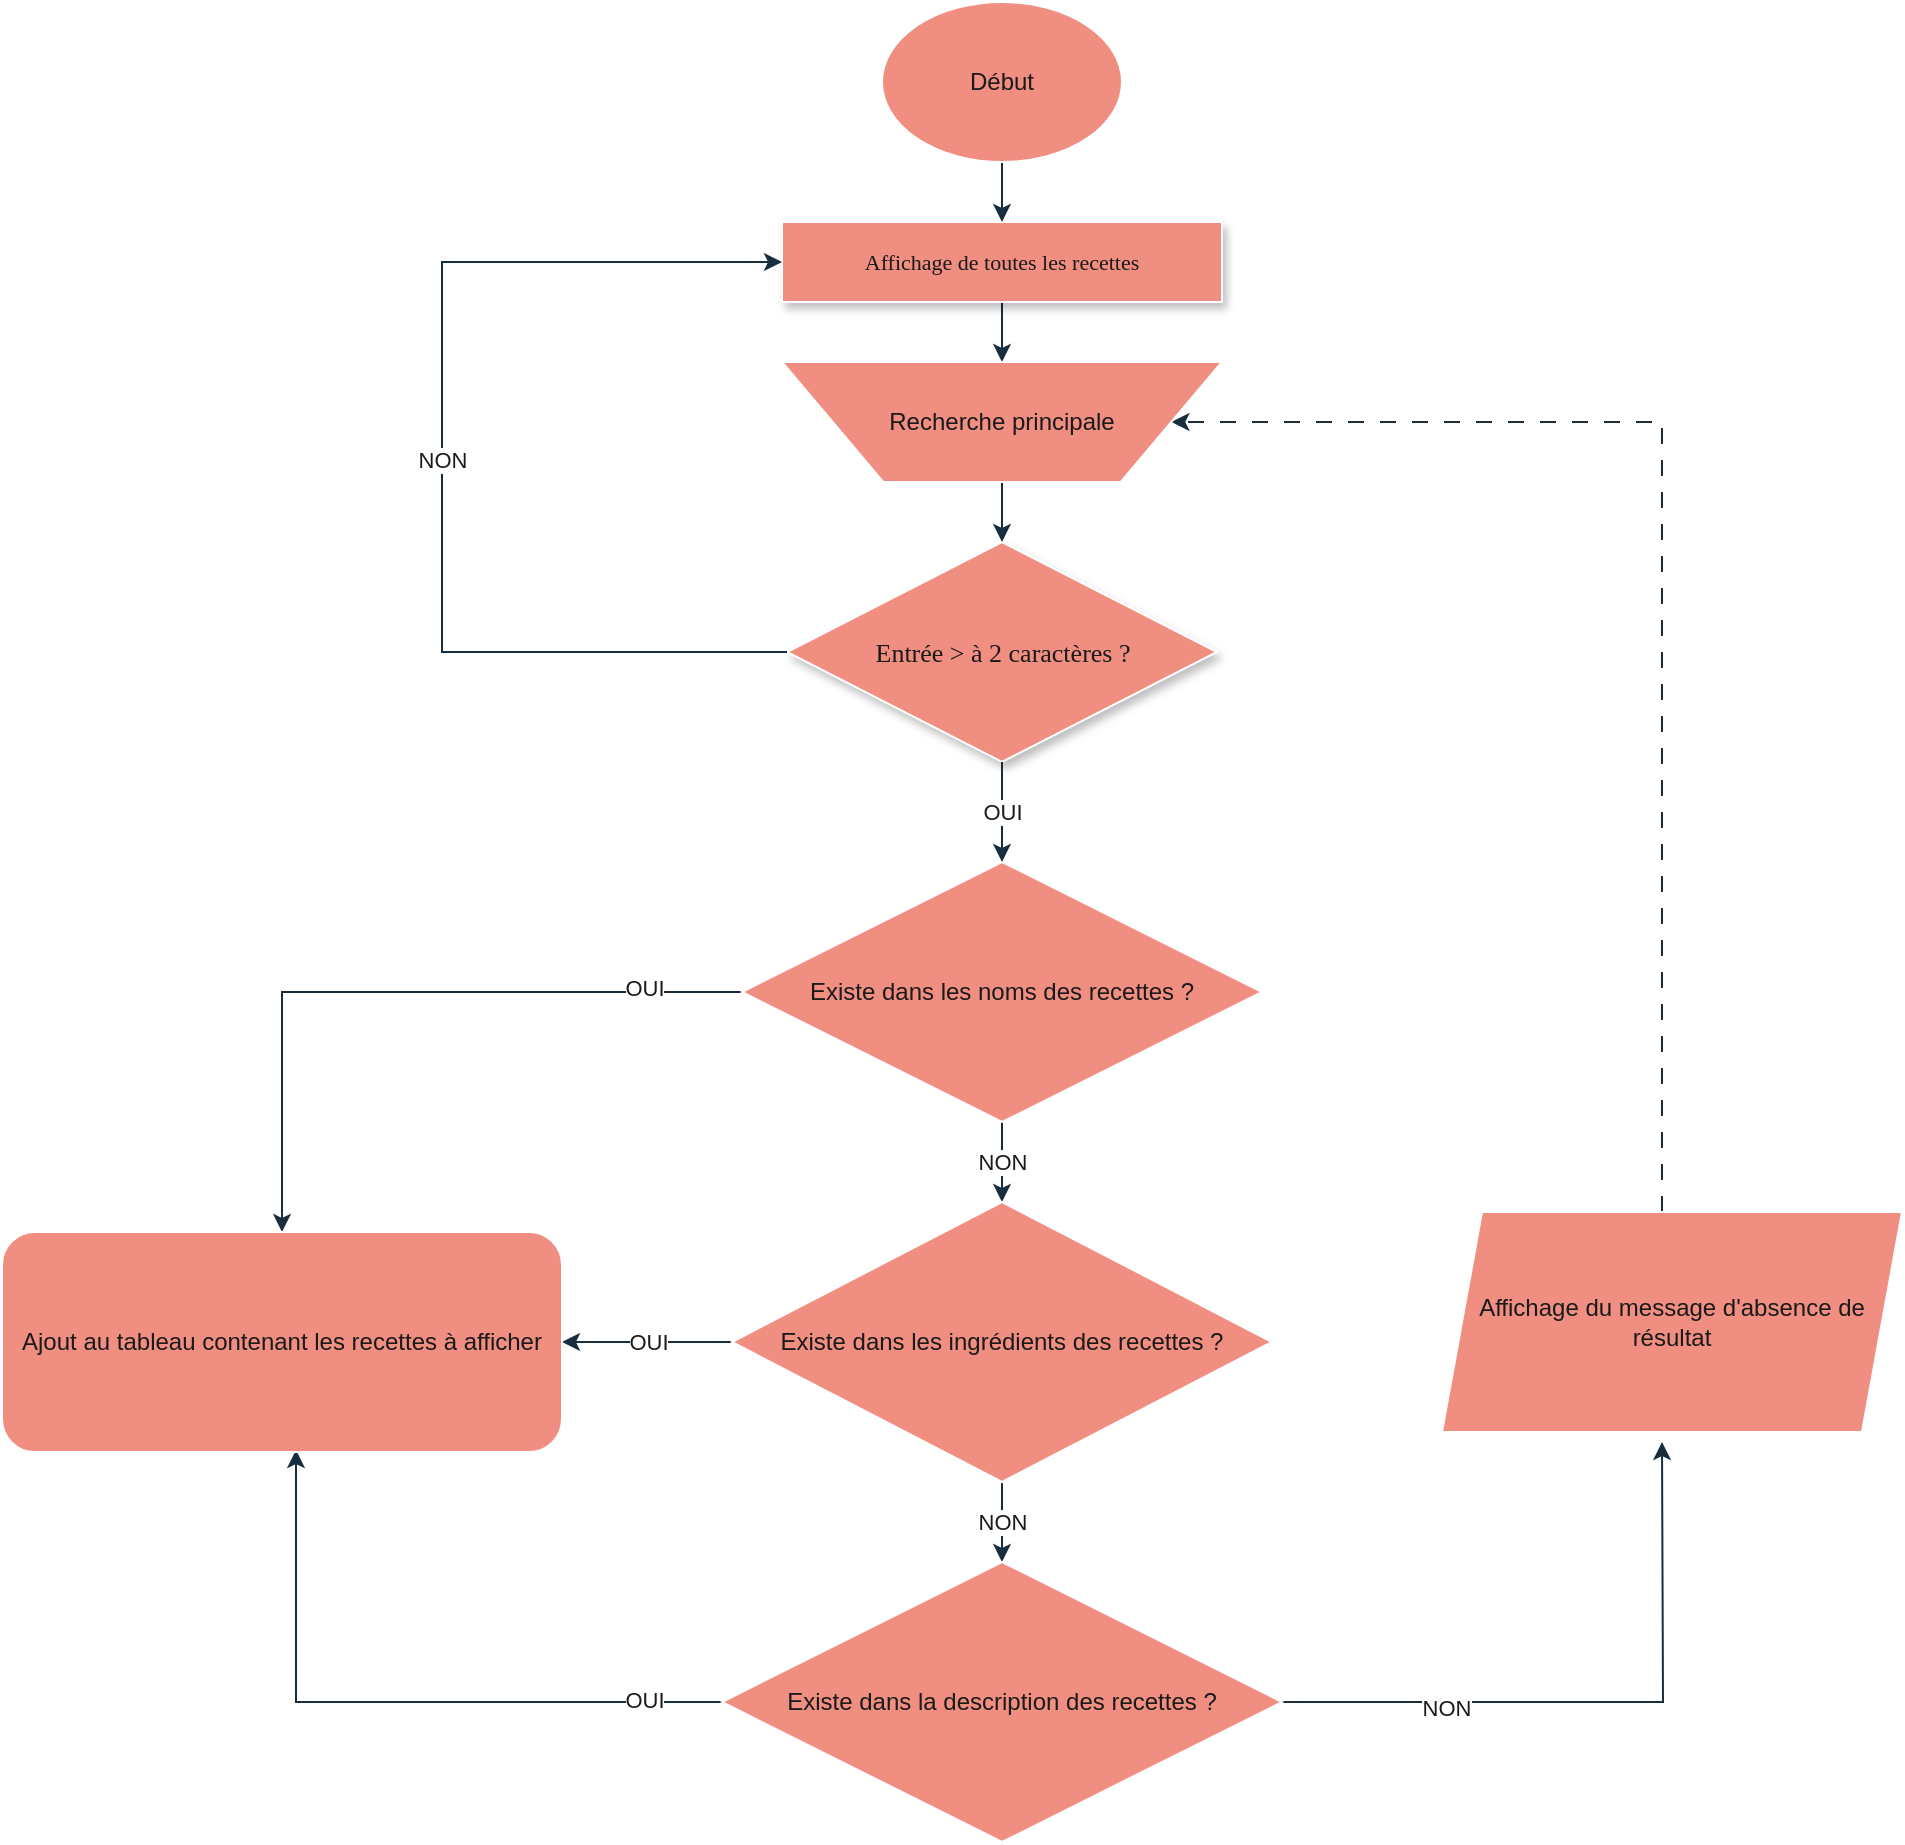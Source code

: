<mxfile version="21.2.1" type="github">
  <diagram name="Page-1" id="edf60f1a-56cd-e834-aa8a-f176f3a09ee4">
    <mxGraphModel dx="1190" dy="1131" grid="1" gridSize="10" guides="1" tooltips="1" connect="1" arrows="1" fold="1" page="1" pageScale="1" pageWidth="1169" pageHeight="827" background="none" math="0" shadow="0">
      <root>
        <mxCell id="0" />
        <mxCell id="1" parent="0" />
        <mxCell id="7xQFMuA-qO5Dn9zBe7eW-18" value="" style="edgeStyle=orthogonalEdgeStyle;rounded=0;orthogonalLoop=1;jettySize=auto;html=1;strokeColor=#182E3E;fontColor=#1A1A1A;" edge="1" parent="1" source="60e70716793133e9-4" target="7xQFMuA-qO5Dn9zBe7eW-17">
          <mxGeometry relative="1" as="geometry" />
        </mxCell>
        <mxCell id="60e70716793133e9-4" value="&lt;font style=&quot;font-size: 11px;&quot;&gt;Affichage de toutes les recettes&lt;/font&gt;" style="rounded=0;whiteSpace=wrap;html=1;shadow=1;labelBackgroundColor=none;strokeWidth=1;fontFamily=Verdana;fontSize=8;align=center;fillColor=#F08E81;strokeColor=#FFFFFF;fontColor=#1A1A1A;" parent="1" vertex="1">
          <mxGeometry x="510" y="120" width="220" height="40" as="geometry" />
        </mxCell>
        <mxCell id="60e70716793133e9-5" value="&lt;font style=&quot;font-size: 13px;&quot;&gt;Entrée &amp;gt; à 2 caractères ?&lt;/font&gt;" style="rhombus;whiteSpace=wrap;html=1;rounded=0;shadow=1;labelBackgroundColor=none;strokeWidth=1;fontFamily=Verdana;fontSize=8;align=center;fillColor=#F08E81;strokeColor=#FFFFFF;fontColor=#1A1A1A;" parent="1" vertex="1">
          <mxGeometry x="512.5" y="280" width="215" height="110" as="geometry" />
        </mxCell>
        <mxCell id="7xQFMuA-qO5Dn9zBe7eW-2" value="" style="edgeStyle=orthogonalEdgeStyle;rounded=0;orthogonalLoop=1;jettySize=auto;html=1;labelBackgroundColor=none;strokeColor=#182E3E;fontColor=default;" edge="1" parent="1" source="7xQFMuA-qO5Dn9zBe7eW-1" target="60e70716793133e9-4">
          <mxGeometry relative="1" as="geometry" />
        </mxCell>
        <mxCell id="7xQFMuA-qO5Dn9zBe7eW-1" value="Début" style="ellipse;whiteSpace=wrap;html=1;labelBackgroundColor=none;fillColor=#F08E81;strokeColor=#FFFFFF;fontColor=#1A1A1A;" vertex="1" parent="1">
          <mxGeometry x="560" y="10" width="120" height="80" as="geometry" />
        </mxCell>
        <mxCell id="7xQFMuA-qO5Dn9zBe7eW-24" style="edgeStyle=orthogonalEdgeStyle;rounded=0;orthogonalLoop=1;jettySize=auto;html=1;entryX=0.5;entryY=0;entryDx=0;entryDy=0;strokeColor=#182E3E;fontColor=#1A1A1A;" edge="1" parent="1" source="7xQFMuA-qO5Dn9zBe7eW-7" target="7xQFMuA-qO5Dn9zBe7eW-14">
          <mxGeometry relative="1" as="geometry" />
        </mxCell>
        <mxCell id="7xQFMuA-qO5Dn9zBe7eW-27" value="OUI" style="edgeLabel;html=1;align=center;verticalAlign=middle;resizable=0;points=[];fontColor=#1A1A1A;" vertex="1" connectable="0" parent="7xQFMuA-qO5Dn9zBe7eW-24">
          <mxGeometry x="-0.72" y="-2" relative="1" as="geometry">
            <mxPoint as="offset" />
          </mxGeometry>
        </mxCell>
        <mxCell id="7xQFMuA-qO5Dn9zBe7eW-29" value="NON" style="edgeStyle=orthogonalEdgeStyle;rounded=0;orthogonalLoop=1;jettySize=auto;html=1;entryX=0.5;entryY=0;entryDx=0;entryDy=0;strokeColor=#182E3E;fontColor=#1A1A1A;" edge="1" parent="1" source="7xQFMuA-qO5Dn9zBe7eW-7" target="7xQFMuA-qO5Dn9zBe7eW-8">
          <mxGeometry relative="1" as="geometry" />
        </mxCell>
        <mxCell id="7xQFMuA-qO5Dn9zBe7eW-7" value="Existe dans les noms des recettes ?" style="rhombus;whiteSpace=wrap;html=1;strokeColor=#FFFFFF;fontColor=#1A1A1A;fillColor=#F08E81;autosize=0;" vertex="1" parent="1">
          <mxGeometry x="490" y="440" width="260" height="130" as="geometry" />
        </mxCell>
        <mxCell id="7xQFMuA-qO5Dn9zBe7eW-25" value="OUI" style="edgeStyle=orthogonalEdgeStyle;rounded=0;orthogonalLoop=1;jettySize=auto;html=1;entryX=1;entryY=0.5;entryDx=0;entryDy=0;strokeColor=#182E3E;fontColor=#1A1A1A;" edge="1" parent="1" source="7xQFMuA-qO5Dn9zBe7eW-8" target="7xQFMuA-qO5Dn9zBe7eW-14">
          <mxGeometry relative="1" as="geometry" />
        </mxCell>
        <mxCell id="7xQFMuA-qO5Dn9zBe7eW-30" value="NON" style="edgeStyle=orthogonalEdgeStyle;rounded=0;orthogonalLoop=1;jettySize=auto;html=1;strokeColor=#182E3E;fontColor=#1A1A1A;" edge="1" parent="1" source="7xQFMuA-qO5Dn9zBe7eW-8" target="7xQFMuA-qO5Dn9zBe7eW-9">
          <mxGeometry relative="1" as="geometry" />
        </mxCell>
        <mxCell id="7xQFMuA-qO5Dn9zBe7eW-8" value="Existe dans les ingrédients des recettes ?" style="rhombus;whiteSpace=wrap;html=1;strokeColor=#FFFFFF;fontColor=#1A1A1A;fillColor=#F08E81;" vertex="1" parent="1">
          <mxGeometry x="485" y="610" width="270" height="140" as="geometry" />
        </mxCell>
        <mxCell id="7xQFMuA-qO5Dn9zBe7eW-26" style="edgeStyle=orthogonalEdgeStyle;rounded=0;orthogonalLoop=1;jettySize=auto;html=1;entryX=0.525;entryY=0.991;entryDx=0;entryDy=0;entryPerimeter=0;strokeColor=#182E3E;fontColor=#1A1A1A;" edge="1" parent="1" source="7xQFMuA-qO5Dn9zBe7eW-9" target="7xQFMuA-qO5Dn9zBe7eW-14">
          <mxGeometry relative="1" as="geometry" />
        </mxCell>
        <mxCell id="7xQFMuA-qO5Dn9zBe7eW-28" value="OUI" style="edgeLabel;html=1;align=center;verticalAlign=middle;resizable=0;points=[];fontColor=#1A1A1A;" vertex="1" connectable="0" parent="7xQFMuA-qO5Dn9zBe7eW-26">
          <mxGeometry x="-0.77" y="-1" relative="1" as="geometry">
            <mxPoint as="offset" />
          </mxGeometry>
        </mxCell>
        <mxCell id="7xQFMuA-qO5Dn9zBe7eW-31" style="edgeStyle=orthogonalEdgeStyle;rounded=0;orthogonalLoop=1;jettySize=auto;html=1;exitX=1;exitY=0.5;exitDx=0;exitDy=0;strokeColor=#182E3E;fontColor=#1A1A1A;" edge="1" parent="1" source="7xQFMuA-qO5Dn9zBe7eW-9">
          <mxGeometry relative="1" as="geometry">
            <mxPoint x="950" y="730" as="targetPoint" />
          </mxGeometry>
        </mxCell>
        <mxCell id="7xQFMuA-qO5Dn9zBe7eW-32" value="NON" style="edgeLabel;html=1;align=center;verticalAlign=middle;resizable=0;points=[];fontColor=#1A1A1A;" vertex="1" connectable="0" parent="7xQFMuA-qO5Dn9zBe7eW-31">
          <mxGeometry x="-0.487" y="-3" relative="1" as="geometry">
            <mxPoint as="offset" />
          </mxGeometry>
        </mxCell>
        <mxCell id="7xQFMuA-qO5Dn9zBe7eW-9" value="Existe dans la description des recettes ?" style="rhombus;whiteSpace=wrap;html=1;strokeColor=#FFFFFF;fontColor=#1A1A1A;fillColor=#F08E81;" vertex="1" parent="1">
          <mxGeometry x="480" y="790" width="280" height="140" as="geometry" />
        </mxCell>
        <mxCell id="7xQFMuA-qO5Dn9zBe7eW-14" value="Ajout au tableau contenant les recettes à afficher" style="rounded=1;whiteSpace=wrap;html=1;strokeColor=#FFFFFF;fontColor=#1A1A1A;fillColor=#F08E81;" vertex="1" parent="1">
          <mxGeometry x="120" y="625" width="280" height="110" as="geometry" />
        </mxCell>
        <mxCell id="7xQFMuA-qO5Dn9zBe7eW-33" style="edgeStyle=orthogonalEdgeStyle;rounded=0;orthogonalLoop=1;jettySize=auto;html=1;strokeColor=#182E3E;fontColor=#1A1A1A;entryX=1;entryY=0.5;entryDx=0;entryDy=0;dashed=1;dashPattern=8 8;" edge="1" parent="1" source="7xQFMuA-qO5Dn9zBe7eW-15" target="7xQFMuA-qO5Dn9zBe7eW-17">
          <mxGeometry relative="1" as="geometry">
            <mxPoint x="955" y="220" as="targetPoint" />
            <Array as="points">
              <mxPoint x="950" y="220" />
            </Array>
          </mxGeometry>
        </mxCell>
        <mxCell id="7xQFMuA-qO5Dn9zBe7eW-15" value="Affichage du message d&#39;absence de résultat" style="shape=parallelogram;perimeter=parallelogramPerimeter;whiteSpace=wrap;html=1;fixedSize=1;strokeColor=#FFFFFF;fontColor=#1A1A1A;fillColor=#F08E81;" vertex="1" parent="1">
          <mxGeometry x="840" y="615" width="230" height="110" as="geometry" />
        </mxCell>
        <mxCell id="7xQFMuA-qO5Dn9zBe7eW-19" value="" style="edgeStyle=orthogonalEdgeStyle;rounded=0;orthogonalLoop=1;jettySize=auto;html=1;strokeColor=#182E3E;fontColor=#1A1A1A;" edge="1" parent="1" source="7xQFMuA-qO5Dn9zBe7eW-17" target="60e70716793133e9-5">
          <mxGeometry relative="1" as="geometry" />
        </mxCell>
        <mxCell id="7xQFMuA-qO5Dn9zBe7eW-17" value="Recherche principale" style="verticalLabelPosition=middle;verticalAlign=middle;html=1;shape=trapezoid;perimeter=trapezoidPerimeter;whiteSpace=wrap;size=0.23;arcSize=10;flipV=1;labelPosition=center;align=center;strokeColor=#FFFFFF;fontColor=#1A1A1A;fillColor=#F08E81;" vertex="1" parent="1">
          <mxGeometry x="510" y="190" width="220" height="60" as="geometry" />
        </mxCell>
        <mxCell id="7xQFMuA-qO5Dn9zBe7eW-20" value="" style="endArrow=classic;html=1;rounded=0;strokeColor=#182E3E;fontColor=#1A1A1A;entryX=0.5;entryY=0;entryDx=0;entryDy=0;" edge="1" parent="1" target="7xQFMuA-qO5Dn9zBe7eW-7">
          <mxGeometry relative="1" as="geometry">
            <mxPoint x="620" y="390" as="sourcePoint" />
            <mxPoint x="720" y="390" as="targetPoint" />
          </mxGeometry>
        </mxCell>
        <mxCell id="7xQFMuA-qO5Dn9zBe7eW-21" value="OUI" style="edgeLabel;resizable=0;html=1;align=center;verticalAlign=middle;strokeColor=#FFFFFF;fontColor=#1A1A1A;fillColor=#F08E81;" connectable="0" vertex="1" parent="7xQFMuA-qO5Dn9zBe7eW-20">
          <mxGeometry relative="1" as="geometry" />
        </mxCell>
        <mxCell id="7xQFMuA-qO5Dn9zBe7eW-22" value="" style="endArrow=classic;html=1;rounded=0;strokeColor=#182E3E;fontColor=#1A1A1A;exitX=0;exitY=0.5;exitDx=0;exitDy=0;entryX=0;entryY=0.5;entryDx=0;entryDy=0;" edge="1" parent="1" source="60e70716793133e9-5" target="60e70716793133e9-4">
          <mxGeometry relative="1" as="geometry">
            <mxPoint x="480" y="580" as="sourcePoint" />
            <mxPoint x="340" y="210" as="targetPoint" />
            <Array as="points">
              <mxPoint x="340" y="335" />
              <mxPoint x="340" y="140" />
            </Array>
          </mxGeometry>
        </mxCell>
        <mxCell id="7xQFMuA-qO5Dn9zBe7eW-23" value="NON" style="edgeLabel;resizable=0;html=1;align=center;verticalAlign=middle;strokeColor=#FFFFFF;fontColor=#1A1A1A;fillColor=#F08E81;" connectable="0" vertex="1" parent="7xQFMuA-qO5Dn9zBe7eW-22">
          <mxGeometry relative="1" as="geometry" />
        </mxCell>
      </root>
    </mxGraphModel>
  </diagram>
</mxfile>
